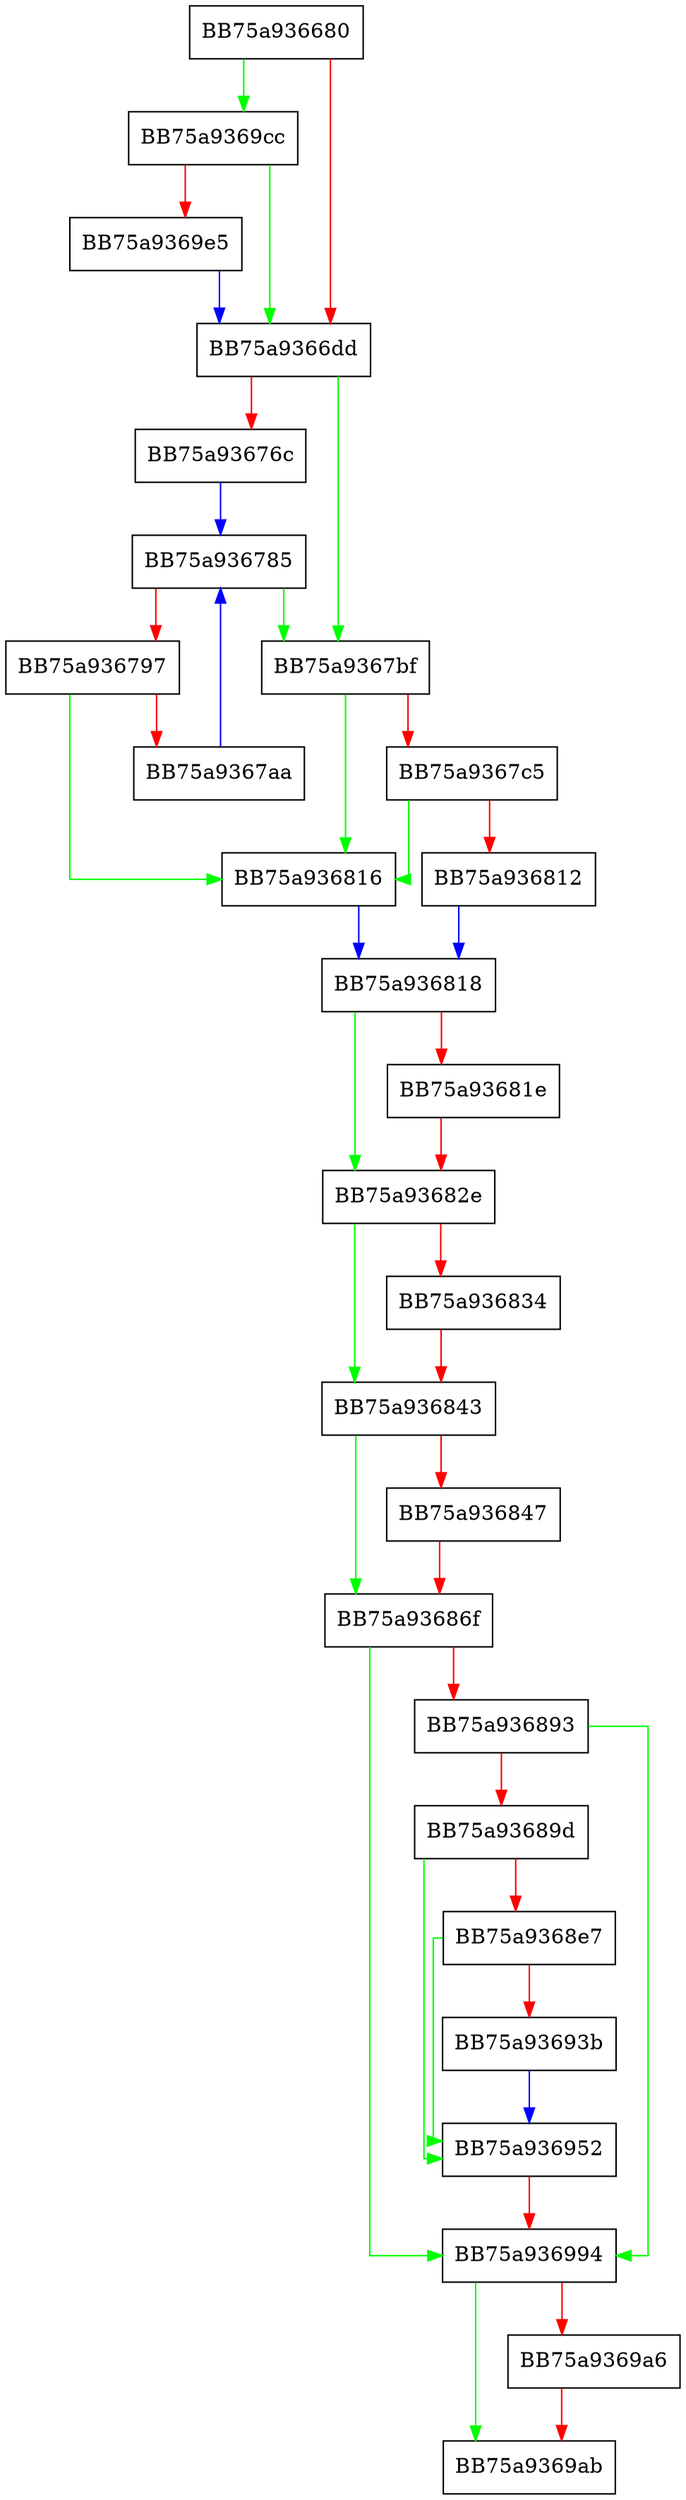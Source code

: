 digraph get_dependencies {
  node [shape="box"];
  graph [splines=ortho];
  BB75a936680 -> BB75a9369cc [color="green"];
  BB75a936680 -> BB75a9366dd [color="red"];
  BB75a9366dd -> BB75a9367bf [color="green"];
  BB75a9366dd -> BB75a93676c [color="red"];
  BB75a93676c -> BB75a936785 [color="blue"];
  BB75a936785 -> BB75a9367bf [color="green"];
  BB75a936785 -> BB75a936797 [color="red"];
  BB75a936797 -> BB75a936816 [color="green"];
  BB75a936797 -> BB75a9367aa [color="red"];
  BB75a9367aa -> BB75a936785 [color="blue"];
  BB75a9367bf -> BB75a936816 [color="green"];
  BB75a9367bf -> BB75a9367c5 [color="red"];
  BB75a9367c5 -> BB75a936816 [color="green"];
  BB75a9367c5 -> BB75a936812 [color="red"];
  BB75a936812 -> BB75a936818 [color="blue"];
  BB75a936816 -> BB75a936818 [color="blue"];
  BB75a936818 -> BB75a93682e [color="green"];
  BB75a936818 -> BB75a93681e [color="red"];
  BB75a93681e -> BB75a93682e [color="red"];
  BB75a93682e -> BB75a936843 [color="green"];
  BB75a93682e -> BB75a936834 [color="red"];
  BB75a936834 -> BB75a936843 [color="red"];
  BB75a936843 -> BB75a93686f [color="green"];
  BB75a936843 -> BB75a936847 [color="red"];
  BB75a936847 -> BB75a93686f [color="red"];
  BB75a93686f -> BB75a936994 [color="green"];
  BB75a93686f -> BB75a936893 [color="red"];
  BB75a936893 -> BB75a936994 [color="green"];
  BB75a936893 -> BB75a93689d [color="red"];
  BB75a93689d -> BB75a936952 [color="green"];
  BB75a93689d -> BB75a9368e7 [color="red"];
  BB75a9368e7 -> BB75a936952 [color="green"];
  BB75a9368e7 -> BB75a93693b [color="red"];
  BB75a93693b -> BB75a936952 [color="blue"];
  BB75a936952 -> BB75a936994 [color="red"];
  BB75a936994 -> BB75a9369ab [color="green"];
  BB75a936994 -> BB75a9369a6 [color="red"];
  BB75a9369a6 -> BB75a9369ab [color="red"];
  BB75a9369cc -> BB75a9366dd [color="green"];
  BB75a9369cc -> BB75a9369e5 [color="red"];
  BB75a9369e5 -> BB75a9366dd [color="blue"];
}